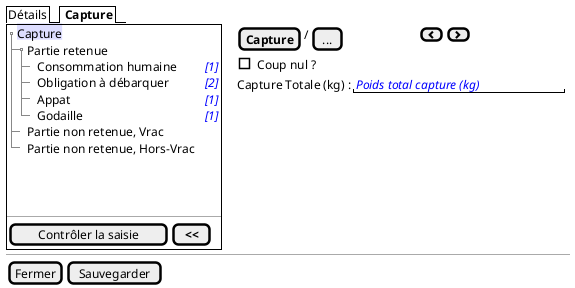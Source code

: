@startsalt
{
  {/ Détails | <b> Capture }
  {+
   {T
       + <back:#DDF>Capture
       ++ Partie retenue
       +++ Consommation humaine | <i><color:blue>[1]
       +++ Obligation à débarquer| <i><color:blue>[2]
       +++ Appat | <i><color:blue>[1]
       +++ Godaille | <i><color:blue>[1]
       ++ Partie non retenue, Vrac
       ++ Partie non retenue, Hors-Vrac
   }
    .
    .
    .
   --
   {
      [Contrôler la saisie] | [ <b><< ]
   }
  } | . | {
    { [<b>Capture] | / | [...] | . | . | . | . | . | . | . | . | . | . | . | . | . | . | [<&chevron-left>] | [<&chevron-right>] }

    {[ ] Coup nul ? }
    {Capture Totale (kg) : | " <i><color:blue>Poids total capture (kg) " }

  }

  -- | -- | --
  { [Fermer] | [Sauvegarder] }
}
@endsalt

